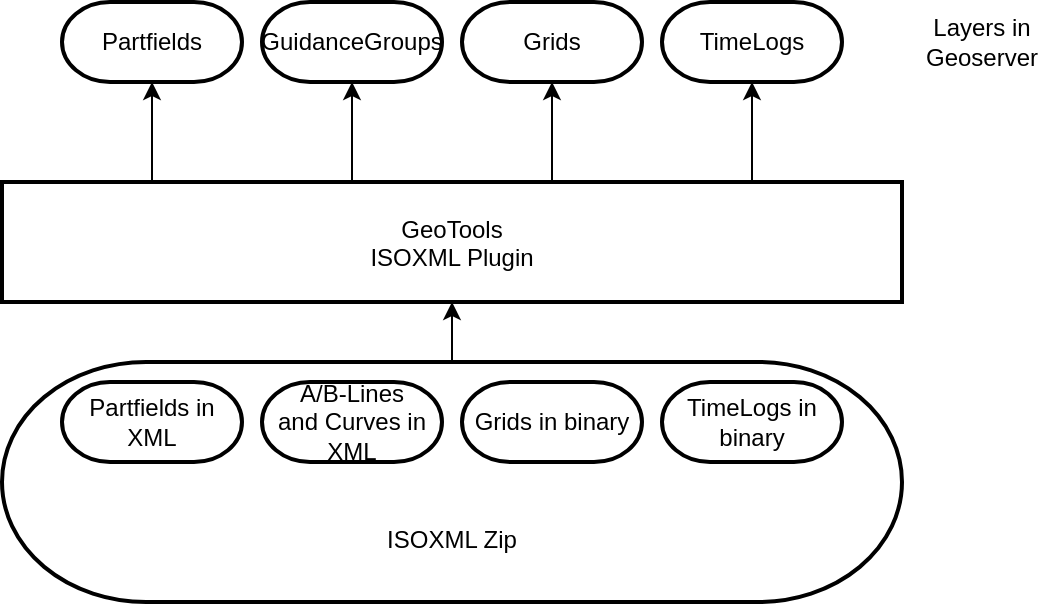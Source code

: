 <mxfile version="14.2.4" type="embed" pages="5">
    <diagram id="65BA-STFWywXdoVgdcK0" name="ISOXML-Layer-Mapping">
        <mxGraphModel dx="931" dy="588" grid="1" gridSize="10" guides="1" tooltips="1" connect="1" arrows="1" fold="1" page="1" pageScale="1" pageWidth="850" pageHeight="1100" math="0" shadow="0">
            <root>
                <mxCell id="pDO4D0aV4CA6lZVi3gPv-0"/>
                <mxCell id="pDO4D0aV4CA6lZVi3gPv-1" parent="pDO4D0aV4CA6lZVi3gPv-0"/>
                <mxCell id="DvmdAVC7oL5fIGEeqKC9-4" style="edgeStyle=orthogonalEdgeStyle;rounded=0;orthogonalLoop=1;jettySize=auto;html=1;" parent="pDO4D0aV4CA6lZVi3gPv-1" source="pDO4D0aV4CA6lZVi3gPv-2" target="pDO4D0aV4CA6lZVi3gPv-7" edge="1">
                    <mxGeometry relative="1" as="geometry"/>
                </mxCell>
                <mxCell id="pDO4D0aV4CA6lZVi3gPv-2" value="&lt;br&gt;&lt;br&gt;&lt;br&gt;&lt;br&gt;ISOXML Zip" style="rounded=1;whiteSpace=wrap;html=1;arcSize=60;strokeWidth=2;" parent="pDO4D0aV4CA6lZVi3gPv-1" vertex="1">
                    <mxGeometry x="220" y="380" width="450" height="120" as="geometry"/>
                </mxCell>
                <mxCell id="pDO4D0aV4CA6lZVi3gPv-3" value="Partfields in XML" style="rounded=1;whiteSpace=wrap;html=1;arcSize=60;strokeWidth=2;" parent="pDO4D0aV4CA6lZVi3gPv-1" vertex="1">
                    <mxGeometry x="250" y="390" width="90" height="40" as="geometry"/>
                </mxCell>
                <mxCell id="pDO4D0aV4CA6lZVi3gPv-4" value="A/B-Lines&lt;br&gt;and Curves in XML" style="rounded=1;whiteSpace=wrap;html=1;arcSize=60;strokeWidth=2;" parent="pDO4D0aV4CA6lZVi3gPv-1" vertex="1">
                    <mxGeometry x="350" y="390" width="90" height="40" as="geometry"/>
                </mxCell>
                <mxCell id="pDO4D0aV4CA6lZVi3gPv-5" value="Grids in binary" style="rounded=1;whiteSpace=wrap;html=1;arcSize=60;strokeWidth=2;" parent="pDO4D0aV4CA6lZVi3gPv-1" vertex="1">
                    <mxGeometry x="450" y="390" width="90" height="40" as="geometry"/>
                </mxCell>
                <mxCell id="pDO4D0aV4CA6lZVi3gPv-6" value="TimeLogs in binary" style="rounded=1;whiteSpace=wrap;html=1;arcSize=60;strokeWidth=2;" parent="pDO4D0aV4CA6lZVi3gPv-1" vertex="1">
                    <mxGeometry x="550" y="390" width="90" height="40" as="geometry"/>
                </mxCell>
                <mxCell id="DvmdAVC7oL5fIGEeqKC9-0" style="edgeStyle=orthogonalEdgeStyle;rounded=0;orthogonalLoop=1;jettySize=auto;html=1;" parent="pDO4D0aV4CA6lZVi3gPv-1" source="pDO4D0aV4CA6lZVi3gPv-7" target="pDO4D0aV4CA6lZVi3gPv-8" edge="1">
                    <mxGeometry relative="1" as="geometry">
                        <Array as="points">
                            <mxPoint x="295" y="270"/>
                            <mxPoint x="295" y="270"/>
                        </Array>
                    </mxGeometry>
                </mxCell>
                <mxCell id="DvmdAVC7oL5fIGEeqKC9-1" style="edgeStyle=orthogonalEdgeStyle;rounded=0;orthogonalLoop=1;jettySize=auto;html=1;" parent="pDO4D0aV4CA6lZVi3gPv-1" source="pDO4D0aV4CA6lZVi3gPv-7" target="pDO4D0aV4CA6lZVi3gPv-9" edge="1">
                    <mxGeometry relative="1" as="geometry">
                        <Array as="points">
                            <mxPoint x="395" y="270"/>
                            <mxPoint x="395" y="270"/>
                        </Array>
                    </mxGeometry>
                </mxCell>
                <mxCell id="DvmdAVC7oL5fIGEeqKC9-2" style="edgeStyle=orthogonalEdgeStyle;rounded=0;orthogonalLoop=1;jettySize=auto;html=1;" parent="pDO4D0aV4CA6lZVi3gPv-1" source="pDO4D0aV4CA6lZVi3gPv-7" target="pDO4D0aV4CA6lZVi3gPv-10" edge="1">
                    <mxGeometry relative="1" as="geometry">
                        <Array as="points">
                            <mxPoint x="495" y="280"/>
                            <mxPoint x="495" y="280"/>
                        </Array>
                    </mxGeometry>
                </mxCell>
                <mxCell id="DvmdAVC7oL5fIGEeqKC9-3" style="edgeStyle=orthogonalEdgeStyle;rounded=0;orthogonalLoop=1;jettySize=auto;html=1;" parent="pDO4D0aV4CA6lZVi3gPv-1" source="pDO4D0aV4CA6lZVi3gPv-7" target="pDO4D0aV4CA6lZVi3gPv-11" edge="1">
                    <mxGeometry relative="1" as="geometry">
                        <Array as="points">
                            <mxPoint x="595" y="270"/>
                            <mxPoint x="595" y="270"/>
                        </Array>
                    </mxGeometry>
                </mxCell>
                <mxCell id="pDO4D0aV4CA6lZVi3gPv-7" value="GeoTools&#10;ISOXML Plugin" style="shape=agent;offsetSize=8;strokeWidth=2;" parent="pDO4D0aV4CA6lZVi3gPv-1" vertex="1">
                    <mxGeometry x="220" y="290" width="450" height="60" as="geometry"/>
                </mxCell>
                <mxCell id="pDO4D0aV4CA6lZVi3gPv-8" value="Partfields" style="rounded=1;whiteSpace=wrap;html=1;arcSize=60;strokeWidth=2;" parent="pDO4D0aV4CA6lZVi3gPv-1" vertex="1">
                    <mxGeometry x="250" y="200" width="90" height="40" as="geometry"/>
                </mxCell>
                <mxCell id="pDO4D0aV4CA6lZVi3gPv-9" value="GuidanceGroups" style="rounded=1;whiteSpace=wrap;html=1;arcSize=60;strokeWidth=2;" parent="pDO4D0aV4CA6lZVi3gPv-1" vertex="1">
                    <mxGeometry x="350" y="200" width="90" height="40" as="geometry"/>
                </mxCell>
                <mxCell id="pDO4D0aV4CA6lZVi3gPv-10" value="Grids" style="rounded=1;whiteSpace=wrap;html=1;arcSize=60;strokeWidth=2;" parent="pDO4D0aV4CA6lZVi3gPv-1" vertex="1">
                    <mxGeometry x="450" y="200" width="90" height="40" as="geometry"/>
                </mxCell>
                <mxCell id="pDO4D0aV4CA6lZVi3gPv-11" value="TimeLogs" style="rounded=1;whiteSpace=wrap;html=1;arcSize=60;strokeWidth=2;" parent="pDO4D0aV4CA6lZVi3gPv-1" vertex="1">
                    <mxGeometry x="550" y="200" width="90" height="40" as="geometry"/>
                </mxCell>
                <mxCell id="DvmdAVC7oL5fIGEeqKC9-5" value="Layers in Geoserver" style="text;html=1;strokeColor=none;fillColor=none;align=center;verticalAlign=middle;whiteSpace=wrap;rounded=0;" parent="pDO4D0aV4CA6lZVi3gPv-1" vertex="1">
                    <mxGeometry x="670" y="205" width="80" height="30" as="geometry"/>
                </mxCell>
            </root>
        </mxGraphModel>
    </diagram>
    <diagram id="xWCjVCTWa8731tN-tclF" name="ISOXML-DataStore-Structure">
        <mxGraphModel dx="931" dy="588" grid="1" gridSize="10" guides="1" tooltips="1" connect="1" arrows="1" fold="1" page="1" pageScale="1" pageWidth="850" pageHeight="1100" math="0" shadow="0">
            <root>
                <mxCell id="uqFhzvAKg_oN-uEyyiCc-0"/>
                <mxCell id="uqFhzvAKg_oN-uEyyiCc-1" parent="uqFhzvAKg_oN-uEyyiCc-0"/>
                <mxCell id="uqFhzvAKg_oN-uEyyiCc-2" value="ISO11783DataStore" style="shape=agent;offsetSize=8;strokeWidth=2;" parent="uqFhzvAKg_oN-uEyyiCc-1" vertex="1">
                    <mxGeometry x="200" y="400" width="410" height="190" as="geometry"/>
                </mxCell>
                <mxCell id="uqFhzvAKg_oN-uEyyiCc-3" value="ISO11783FeatureSource" style="shape=agent;offsetSize=8;strokeWidth=2;" parent="uqFhzvAKg_oN-uEyyiCc-1" vertex="1">
                    <mxGeometry x="200" y="280" width="400" height="60" as="geometry"/>
                </mxCell>
                <mxCell id="01o5S8wcleIsEyMoerJ5-6" value="" style="edgeStyle=none;rounded=0;orthogonalLoop=1;jettySize=auto;html=1;" parent="uqFhzvAKg_oN-uEyyiCc-1" source="uqFhzvAKg_oN-uEyyiCc-6" target="01o5S8wcleIsEyMoerJ5-5" edge="1">
                    <mxGeometry relative="1" as="geometry"/>
                </mxCell>
                <mxCell id="uqFhzvAKg_oN-uEyyiCc-6" value="Partfields&#10;Feature Reader" style="shape=agent;offsetSize=8;strokeWidth=2;" parent="uqFhzvAKg_oN-uEyyiCc-1" vertex="1">
                    <mxGeometry x="170" y="160" width="100" height="60" as="geometry"/>
                </mxCell>
                <mxCell id="uqFhzvAKg_oN-uEyyiCc-7" value="GuidanceGroups&#10;Feature Reader" style="shape=agent;offsetSize=8;strokeWidth=2;" parent="uqFhzvAKg_oN-uEyyiCc-1" vertex="1">
                    <mxGeometry x="295" y="160" width="100" height="60" as="geometry"/>
                </mxCell>
                <mxCell id="iXyg3nqP9PkDxvCi-E6l-0" value="Grids&#10;Feature Reader" style="shape=agent;offsetSize=8;strokeWidth=2;" parent="uqFhzvAKg_oN-uEyyiCc-1" vertex="1">
                    <mxGeometry x="410" y="160" width="100" height="60" as="geometry"/>
                </mxCell>
                <mxCell id="4OIGfFkLCeIddt1ozrG8-9" style="edgeStyle=orthogonalEdgeStyle;rounded=0;orthogonalLoop=1;jettySize=auto;html=1;" parent="uqFhzvAKg_oN-uEyyiCc-1" source="iXyg3nqP9PkDxvCi-E6l-1" target="4OIGfFkLCeIddt1ozrG8-6" edge="1">
                    <mxGeometry relative="1" as="geometry"/>
                </mxCell>
                <mxCell id="iXyg3nqP9PkDxvCi-E6l-1" value="TimeLogs&#10;Feature Reader" style="shape=agent;offsetSize=8;strokeWidth=2;" parent="uqFhzvAKg_oN-uEyyiCc-1" vertex="1">
                    <mxGeometry x="530" y="160" width="100" height="60" as="geometry"/>
                </mxCell>
                <mxCell id="iXyg3nqP9PkDxvCi-E6l-2" value="" style="shape=useedge;vertical=true;endArrow=none;useSignPosition=left;useSignDirection=none;" parent="uqFhzvAKg_oN-uEyyiCc-1" source="uqFhzvAKg_oN-uEyyiCc-2" edge="1">
                    <mxGeometry height="160" relative="1" as="geometry">
                        <mxPoint x="430" y="430" as="sourcePoint"/>
                        <mxPoint x="414" y="340" as="targetPoint"/>
                    </mxGeometry>
                </mxCell>
                <mxCell id="iXyg3nqP9PkDxvCi-E6l-4" value="" style="shape=useedge;vertical=true;endArrow=none;useSignPosition=left;useSignDirection=none;exitX=0.05;exitY=-0.017;exitDx=0;exitDy=0;exitPerimeter=0;" parent="uqFhzvAKg_oN-uEyyiCc-1" source="uqFhzvAKg_oN-uEyyiCc-3" edge="1">
                    <mxGeometry height="160" relative="1" as="geometry">
                        <mxPoint x="220" y="270" as="sourcePoint"/>
                        <mxPoint x="220" y="220" as="targetPoint"/>
                    </mxGeometry>
                </mxCell>
                <mxCell id="iXyg3nqP9PkDxvCi-E6l-5" value="" style="shape=useedge;vertical=true;endArrow=none;useSignPosition=left;useSignDirection=none;exitX=0.05;exitY=-0.017;exitDx=0;exitDy=0;exitPerimeter=0;" parent="uqFhzvAKg_oN-uEyyiCc-1" edge="1">
                    <mxGeometry height="160" relative="1" as="geometry">
                        <mxPoint x="344.5" y="278.98" as="sourcePoint"/>
                        <mxPoint x="344.5" y="220" as="targetPoint"/>
                    </mxGeometry>
                </mxCell>
                <mxCell id="iXyg3nqP9PkDxvCi-E6l-6" value="" style="shape=useedge;vertical=true;endArrow=none;useSignPosition=left;useSignDirection=none;exitX=0.05;exitY=-0.017;exitDx=0;exitDy=0;exitPerimeter=0;" parent="uqFhzvAKg_oN-uEyyiCc-1" edge="1">
                    <mxGeometry height="160" relative="1" as="geometry">
                        <mxPoint x="459.5" y="278.98" as="sourcePoint"/>
                        <mxPoint x="459.5" y="220" as="targetPoint"/>
                    </mxGeometry>
                </mxCell>
                <mxCell id="iXyg3nqP9PkDxvCi-E6l-7" value="" style="shape=useedge;vertical=true;endArrow=none;useSignPosition=left;useSignDirection=none;exitX=0.05;exitY=-0.017;exitDx=0;exitDy=0;exitPerimeter=0;" parent="uqFhzvAKg_oN-uEyyiCc-1" edge="1">
                    <mxGeometry height="160" relative="1" as="geometry">
                        <mxPoint x="579.5" y="278.98" as="sourcePoint"/>
                        <mxPoint x="579.5" y="220" as="targetPoint"/>
                    </mxGeometry>
                </mxCell>
                <mxCell id="ZY6fAySmllhajOEakbrr-1" value="FeatureTypes" style="rounded=1;whiteSpace=wrap;html=1;arcSize=60;strokeWidth=2;labelPosition=center;verticalLabelPosition=middle;align=center;verticalAlign=middle;" parent="uqFhzvAKg_oN-uEyyiCc-1" vertex="1">
                    <mxGeometry x="170" y="640" width="480" height="120" as="geometry"/>
                </mxCell>
                <mxCell id="ZY6fAySmllhajOEakbrr-2" value="Partfield FeatureType" style="rounded=1;whiteSpace=wrap;html=1;arcSize=60;strokeWidth=2;" parent="uqFhzvAKg_oN-uEyyiCc-1" vertex="1">
                    <mxGeometry x="210" y="710" width="90" height="40" as="geometry"/>
                </mxCell>
                <mxCell id="ZY6fAySmllhajOEakbrr-4" value="Grid FeatureType" style="rounded=1;whiteSpace=wrap;html=1;arcSize=60;strokeWidth=2;" parent="uqFhzvAKg_oN-uEyyiCc-1" vertex="1">
                    <mxGeometry x="430" y="710" width="90" height="40" as="geometry"/>
                </mxCell>
                <mxCell id="ZY6fAySmllhajOEakbrr-6" value="GuidanceGroup FeatureType" style="rounded=1;whiteSpace=wrap;html=1;arcSize=60;strokeWidth=2;" parent="uqFhzvAKg_oN-uEyyiCc-1" vertex="1">
                    <mxGeometry x="320" y="710" width="100" height="40" as="geometry"/>
                </mxCell>
                <mxCell id="q-7ZM0NZfd_ouL3qmuUa-0" value="TimeLog FeatureType" style="rounded=1;whiteSpace=wrap;html=1;arcSize=50;strokeWidth=2;" parent="uqFhzvAKg_oN-uEyyiCc-1" vertex="1">
                    <mxGeometry x="528" y="710" width="90" height="40" as="geometry"/>
                </mxCell>
                <mxCell id="01o5S8wcleIsEyMoerJ5-1" value="" style="shape=updateedge;endArrow=none;vertical=true;exitX=0.5;exitY=1;exitDx=0;exitDy=0;entryX=0.485;entryY=-0.018;entryDx=0;entryDy=0;entryPerimeter=0;" parent="uqFhzvAKg_oN-uEyyiCc-1" source="uqFhzvAKg_oN-uEyyiCc-2" target="ZY6fAySmllhajOEakbrr-1" edge="1">
                    <mxGeometry width="30" height="80" relative="1" as="geometry">
                        <mxPoint x="385" y="610" as="sourcePoint"/>
                        <mxPoint x="385" y="690" as="targetPoint"/>
                    </mxGeometry>
                </mxCell>
                <mxCell id="4OIGfFkLCeIddt1ozrG8-0" style="edgeStyle=orthogonalEdgeStyle;rounded=0;orthogonalLoop=1;jettySize=auto;html=1;" parent="uqFhzvAKg_oN-uEyyiCc-1" source="01o5S8wcleIsEyMoerJ5-3" target="uqFhzvAKg_oN-uEyyiCc-6" edge="1">
                    <mxGeometry relative="1" as="geometry"/>
                </mxCell>
                <mxCell id="01o5S8wcleIsEyMoerJ5-3" value="PFD-XML" style="rounded=1;whiteSpace=wrap;html=1;arcSize=60;strokeWidth=2;" parent="uqFhzvAKg_oN-uEyyiCc-1" vertex="1">
                    <mxGeometry x="20" y="170" width="90" height="40" as="geometry"/>
                </mxCell>
                <mxCell id="01o5S8wcleIsEyMoerJ5-5" value="Simple Feature&lt;br&gt;&lt;br&gt;&lt;br&gt;" style="rounded=1;whiteSpace=wrap;html=1;arcSize=25;strokeWidth=2;" parent="uqFhzvAKg_oN-uEyyiCc-1" vertex="1">
                    <mxGeometry x="117" y="30" width="210" height="100" as="geometry"/>
                </mxCell>
                <mxCell id="4OIGfFkLCeIddt1ozrG8-2" value="Attributes" style="rounded=1;whiteSpace=wrap;html=1;arcSize=60;strokeWidth=2;" parent="uqFhzvAKg_oN-uEyyiCc-1" vertex="1">
                    <mxGeometry x="124.5" y="80" width="90" height="40" as="geometry"/>
                </mxCell>
                <mxCell id="4OIGfFkLCeIddt1ozrG8-3" value="Multipolygon&lt;br&gt;(Field Boundary)" style="rounded=1;whiteSpace=wrap;html=1;arcSize=60;strokeWidth=2;" parent="uqFhzvAKg_oN-uEyyiCc-1" vertex="1">
                    <mxGeometry x="217.5" y="80" width="102" height="40" as="geometry"/>
                </mxCell>
                <mxCell id="4OIGfFkLCeIddt1ozrG8-5" style="edgeStyle=orthogonalEdgeStyle;rounded=0;orthogonalLoop=1;jettySize=auto;html=1;" parent="uqFhzvAKg_oN-uEyyiCc-1" source="4OIGfFkLCeIddt1ozrG8-4" target="iXyg3nqP9PkDxvCi-E6l-1" edge="1">
                    <mxGeometry relative="1" as="geometry"/>
                </mxCell>
                <mxCell id="4OIGfFkLCeIddt1ozrG8-4" value="Timelog Bin&lt;br&gt;(TLG00001.bin)" style="rounded=1;whiteSpace=wrap;html=1;arcSize=60;strokeWidth=2;" parent="uqFhzvAKg_oN-uEyyiCc-1" vertex="1">
                    <mxGeometry x="690" y="170" width="90" height="40" as="geometry"/>
                </mxCell>
                <mxCell id="4OIGfFkLCeIddt1ozrG8-6" value="Simple Feature&lt;br&gt;&lt;br&gt;&lt;br&gt;" style="rounded=1;whiteSpace=wrap;html=1;arcSize=25;strokeWidth=2;" parent="uqFhzvAKg_oN-uEyyiCc-1" vertex="1">
                    <mxGeometry x="475" y="30" width="210" height="100" as="geometry"/>
                </mxCell>
                <mxCell id="4OIGfFkLCeIddt1ozrG8-7" value="Attributes" style="rounded=1;whiteSpace=wrap;html=1;arcSize=60;strokeWidth=2;" parent="uqFhzvAKg_oN-uEyyiCc-1" vertex="1">
                    <mxGeometry x="482.5" y="80" width="90" height="40" as="geometry"/>
                </mxCell>
                <mxCell id="4OIGfFkLCeIddt1ozrG8-8" value="Points" style="rounded=1;whiteSpace=wrap;html=1;arcSize=60;strokeWidth=2;" parent="uqFhzvAKg_oN-uEyyiCc-1" vertex="1">
                    <mxGeometry x="575.5" y="80" width="102" height="40" as="geometry"/>
                </mxCell>
                <mxCell id="THjiRAMxLCqB8uRU8UKm-0" value="JCache&lt;br&gt;(FIFO)" style="rounded=1;whiteSpace=wrap;html=1;arcSize=13;strokeWidth=2;" vertex="1" parent="uqFhzvAKg_oN-uEyyiCc-1">
                    <mxGeometry x="685" y="425" width="142.5" height="140" as="geometry"/>
                </mxCell>
                <mxCell id="THjiRAMxLCqB8uRU8UKm-1" value="ISOXML&lt;br&gt;Zip in Memory 1" style="rounded=1;whiteSpace=wrap;html=1;arcSize=60;strokeWidth=2;" vertex="1" parent="uqFhzvAKg_oN-uEyyiCc-1">
                    <mxGeometry x="701.88" y="430" width="108.75" height="40" as="geometry"/>
                </mxCell>
                <mxCell id="THjiRAMxLCqB8uRU8UKm-2" value="" style="shape=updateedge;endArrow=none;exitX=1;exitY=0.5;exitDx=0;exitDy=0;entryX=0;entryY=0.5;entryDx=0;entryDy=0;" edge="1" parent="uqFhzvAKg_oN-uEyyiCc-1" source="uqFhzvAKg_oN-uEyyiCc-2" target="THjiRAMxLCqB8uRU8UKm-0">
                    <mxGeometry width="80" height="30" relative="1" as="geometry">
                        <mxPoint x="640" y="495" as="sourcePoint"/>
                        <mxPoint x="720" y="495" as="targetPoint"/>
                    </mxGeometry>
                </mxCell>
                <mxCell id="THjiRAMxLCqB8uRU8UKm-3" value="ISOXML&lt;br&gt;Zip in Memory n" style="rounded=1;whiteSpace=wrap;html=1;arcSize=60;strokeWidth=2;" vertex="1" parent="uqFhzvAKg_oN-uEyyiCc-1">
                    <mxGeometry x="701.87" y="520" width="108.75" height="40" as="geometry"/>
                </mxCell>
            </root>
        </mxGraphModel>
    </diagram>
    <diagram id="MPLxO1EsJOzjnYgOcqR-" name="Repo-Structure">
        <mxGraphModel dx="931" dy="588" grid="1" gridSize="10" guides="1" tooltips="1" connect="1" arrows="1" fold="1" page="1" pageScale="1" pageWidth="850" pageHeight="1100" math="0" shadow="0">
            <root>
                <mxCell id="0"/>
                <mxCell id="1" parent="0"/>
                <mxCell id="2" value="github" style="shape=agent;offsetSize=8;strokeWidth=2;" parent="1" vertex="1">
                    <mxGeometry x="120" y="320" width="810" height="220" as="geometry"/>
                </mxCell>
                <mxCell id="4" value="architecture-iso-11783-part-10" style="rounded=1;whiteSpace=wrap;html=1;arcSize=60;strokeWidth=2;" parent="1" vertex="1">
                    <mxGeometry x="140" y="480" width="200" height="40" as="geometry"/>
                </mxCell>
                <mxCell id="5" value="&lt;span&gt;jaxb-iso-11783-part-10&lt;/span&gt;" style="rounded=1;whiteSpace=wrap;html=1;arcSize=60;strokeWidth=2;" parent="1" vertex="1">
                    <mxGeometry x="355" y="480" width="140" height="40" as="geometry"/>
                </mxCell>
                <mxCell id="6" value="geo-tools-iso-11783-part-10" style="rounded=1;whiteSpace=wrap;html=1;arcSize=60;strokeWidth=2;" parent="1" vertex="1">
                    <mxGeometry x="510" y="480" width="200" height="40" as="geometry"/>
                </mxCell>
                <mxCell id="7" value="geoserver-iso-11783-part-10" style="rounded=1;whiteSpace=wrap;html=1;arcSize=60;strokeWidth=2;" parent="1" vertex="1">
                    <mxGeometry x="730" y="480" width="170" height="40" as="geometry"/>
                </mxCell>
            </root>
        </mxGraphModel>
    </diagram>
    <diagram id="0wHOMFz3lM-lDjHlEkKa" name="General-Architecture">
        <mxGraphModel dx="1007" dy="654" grid="1" gridSize="10" guides="1" tooltips="1" connect="1" arrows="1" fold="1" page="1" pageScale="1" pageWidth="827" pageHeight="1169" math="0" shadow="0">
            <root>
                <mxCell id="F6bAOdz-GNzPXOjH49dD-0"/>
                <mxCell id="F6bAOdz-GNzPXOjH49dD-1" parent="F6bAOdz-GNzPXOjH49dD-0"/>
                <mxCell id="F6bAOdz-GNzPXOjH49dD-2" value="DecklGL Map" style="shape=agent;offsetSize=8;strokeWidth=2;" parent="F6bAOdz-GNzPXOjH49dD-1" vertex="1">
                    <mxGeometry x="320" y="50" width="100" height="60" as="geometry"/>
                </mxCell>
                <mxCell id="F6bAOdz-GNzPXOjH49dD-3" value="geoserver" style="shape=agent;offsetSize=8;strokeWidth=2;" parent="F6bAOdz-GNzPXOjH49dD-1" vertex="1">
                    <mxGeometry x="150" y="190" width="430" height="240" as="geometry"/>
                </mxCell>
                <mxCell id="F6bAOdz-GNzPXOjH49dD-4" value="Workspace 1" style="shape=agent;offsetSize=8;strokeWidth=2;" parent="F6bAOdz-GNzPXOjH49dD-1" vertex="1">
                    <mxGeometry x="180" y="260" width="100" height="38" as="geometry"/>
                </mxCell>
                <mxCell id="F6bAOdz-GNzPXOjH49dD-5" value="Workspace 2" style="shape=agent;offsetSize=8;strokeWidth=2;" parent="F6bAOdz-GNzPXOjH49dD-1" vertex="1">
                    <mxGeometry x="320" y="260" width="100" height="38" as="geometry"/>
                </mxCell>
                <mxCell id="F6bAOdz-GNzPXOjH49dD-6" value="Workspace n" style="shape=agent;offsetSize=8;strokeWidth=2;" parent="F6bAOdz-GNzPXOjH49dD-1" vertex="1">
                    <mxGeometry x="460" y="260" width="100" height="38" as="geometry"/>
                </mxCell>
                <mxCell id="F6bAOdz-GNzPXOjH49dD-8" value="" style="shape=useedge;vertical=true;endArrow=none;useSignPosition=left;useSignDirection=none;" parent="F6bAOdz-GNzPXOjH49dD-1" edge="1">
                    <mxGeometry height="160" relative="1" as="geometry">
                        <mxPoint x="370" y="190" as="sourcePoint"/>
                        <mxPoint x="370" y="110" as="targetPoint"/>
                    </mxGeometry>
                </mxCell>
                <mxCell id="F6bAOdz-GNzPXOjH49dD-9" value="MVT (Mapbox Vector Tiles)" style="text;html=1;align=center;verticalAlign=middle;resizable=0;points=[];autosize=1;" parent="F6bAOdz-GNzPXOjH49dD-1" vertex="1">
                    <mxGeometry x="380" y="130" width="160" height="20" as="geometry"/>
                </mxCell>
                <mxCell id="zTJtl0_1NRG0oVTEjeLY-0" value="Security Servlet Filter" style="shape=agent;offsetSize=8;strokeWidth=2;" parent="F6bAOdz-GNzPXOjH49dD-1" vertex="1">
                    <mxGeometry x="180" y="200" width="380" height="20" as="geometry"/>
                </mxCell>
                <mxCell id="zTJtl0_1NRG0oVTEjeLY-1" value="" style="shape=useedge;vertical=true;endArrow=none;useSignPosition=left;useSignDirection=none;entryX=0.15;entryY=0.983;entryDx=0;entryDy=0;entryPerimeter=0;" parent="F6bAOdz-GNzPXOjH49dD-1" source="F6bAOdz-GNzPXOjH49dD-4" target="zTJtl0_1NRG0oVTEjeLY-0" edge="1">
                    <mxGeometry height="160" relative="1" as="geometry">
                        <mxPoint x="80" y="350" as="sourcePoint"/>
                        <mxPoint x="80" y="190" as="targetPoint"/>
                    </mxGeometry>
                </mxCell>
                <mxCell id="zTJtl0_1NRG0oVTEjeLY-2" value="" style="shape=useedge;vertical=true;endArrow=none;useSignPosition=left;useSignDirection=none;entryX=0.5;entryY=1;entryDx=0;entryDy=0;exitX=0.5;exitY=0;exitDx=0;exitDy=0;" parent="F6bAOdz-GNzPXOjH49dD-1" source="F6bAOdz-GNzPXOjH49dD-5" target="zTJtl0_1NRG0oVTEjeLY-0" edge="1">
                    <mxGeometry height="160" relative="1" as="geometry">
                        <mxPoint x="70" y="280" as="sourcePoint"/>
                        <mxPoint x="70" y="120" as="targetPoint"/>
                    </mxGeometry>
                </mxCell>
                <mxCell id="zTJtl0_1NRG0oVTEjeLY-3" value="" style="shape=useedge;vertical=true;endArrow=none;useSignPosition=left;useSignDirection=none;exitX=0.5;exitY=0;exitDx=0;exitDy=0;" parent="F6bAOdz-GNzPXOjH49dD-1" source="F6bAOdz-GNzPXOjH49dD-6" target="zTJtl0_1NRG0oVTEjeLY-0" edge="1">
                    <mxGeometry height="160" relative="1" as="geometry">
                        <mxPoint x="640" y="350" as="sourcePoint"/>
                        <mxPoint x="640" y="190" as="targetPoint"/>
                    </mxGeometry>
                </mxCell>
                <mxCell id="zTJtl0_1NRG0oVTEjeLY-4" value="WebDav Server" style="shape=agent;offsetSize=8;strokeWidth=2;" parent="F6bAOdz-GNzPXOjH49dD-1" vertex="1">
                    <mxGeometry x="150" y="500" width="430" height="150" as="geometry"/>
                </mxCell>
                <mxCell id="zTJtl0_1NRG0oVTEjeLY-5" value="WebDav&#10;Folder 1" style="shape=agent;offsetSize=8;strokeWidth=2;" parent="F6bAOdz-GNzPXOjH49dD-1" vertex="1">
                    <mxGeometry x="180" y="525" width="100" height="35" as="geometry"/>
                </mxCell>
                <mxCell id="zTJtl0_1NRG0oVTEjeLY-6" value="WebDav&#10;Folder 2" style="shape=agent;offsetSize=8;strokeWidth=2;" parent="F6bAOdz-GNzPXOjH49dD-1" vertex="1">
                    <mxGeometry x="320" y="525" width="100" height="35" as="geometry"/>
                </mxCell>
                <mxCell id="zTJtl0_1NRG0oVTEjeLY-7" value="WebDav&#10;Folder n" style="shape=agent;offsetSize=8;strokeWidth=2;" parent="F6bAOdz-GNzPXOjH49dD-1" vertex="1">
                    <mxGeometry x="460" y="525" width="100" height="35" as="geometry"/>
                </mxCell>
                <mxCell id="zTJtl0_1NRG0oVTEjeLY-11" style="edgeStyle=orthogonalEdgeStyle;rounded=0;orthogonalLoop=1;jettySize=auto;html=1;" parent="F6bAOdz-GNzPXOjH49dD-1" source="zTJtl0_1NRG0oVTEjeLY-8" target="zTJtl0_1NRG0oVTEjeLY-5" edge="1">
                    <mxGeometry relative="1" as="geometry"/>
                </mxCell>
                <mxCell id="zTJtl0_1NRG0oVTEjeLY-8" value="Multiple&lt;br&gt;ISOXML&lt;br&gt;Zip Files" style="rounded=1;whiteSpace=wrap;html=1;arcSize=60;strokeWidth=2;" parent="F6bAOdz-GNzPXOjH49dD-1" vertex="1">
                    <mxGeometry x="180" y="590" width="100" height="50" as="geometry"/>
                </mxCell>
                <mxCell id="zTJtl0_1NRG0oVTEjeLY-12" style="edgeStyle=orthogonalEdgeStyle;rounded=0;orthogonalLoop=1;jettySize=auto;html=1;" parent="F6bAOdz-GNzPXOjH49dD-1" source="zTJtl0_1NRG0oVTEjeLY-9" target="zTJtl0_1NRG0oVTEjeLY-6" edge="1">
                    <mxGeometry relative="1" as="geometry"/>
                </mxCell>
                <mxCell id="zTJtl0_1NRG0oVTEjeLY-9" value="Multiple&lt;br&gt;ISOXML&lt;br&gt;Zip Files" style="rounded=1;whiteSpace=wrap;html=1;arcSize=60;strokeWidth=2;" parent="F6bAOdz-GNzPXOjH49dD-1" vertex="1">
                    <mxGeometry x="320" y="590" width="100" height="50" as="geometry"/>
                </mxCell>
                <mxCell id="zTJtl0_1NRG0oVTEjeLY-13" style="edgeStyle=orthogonalEdgeStyle;rounded=0;orthogonalLoop=1;jettySize=auto;html=1;" parent="F6bAOdz-GNzPXOjH49dD-1" source="zTJtl0_1NRG0oVTEjeLY-10" target="zTJtl0_1NRG0oVTEjeLY-7" edge="1">
                    <mxGeometry relative="1" as="geometry"/>
                </mxCell>
                <mxCell id="zTJtl0_1NRG0oVTEjeLY-10" value="Multiple&lt;br&gt;ISOXML&lt;br&gt;Zip Files" style="rounded=1;whiteSpace=wrap;html=1;arcSize=60;strokeWidth=2;" parent="F6bAOdz-GNzPXOjH49dD-1" vertex="1">
                    <mxGeometry x="460" y="590" width="100" height="50" as="geometry"/>
                </mxCell>
                <mxCell id="zTJtl0_1NRG0oVTEjeLY-14" value="GeoTools&#10;ISOXML Plugin" style="shape=agent;offsetSize=8;strokeWidth=2;" parent="F6bAOdz-GNzPXOjH49dD-1" vertex="1">
                    <mxGeometry x="180" y="340" width="100" height="60" as="geometry"/>
                </mxCell>
                <mxCell id="zTJtl0_1NRG0oVTEjeLY-15" value="GeoTools&lt;br&gt;Features&lt;br&gt;based on ISOXML (JCache)" style="rounded=1;whiteSpace=wrap;html=1;arcSize=38;strokeWidth=2;" parent="F6bAOdz-GNzPXOjH49dD-1" vertex="1">
                    <mxGeometry x="310" y="340" width="120" height="60" as="geometry"/>
                </mxCell>
                <mxCell id="zTJtl0_1NRG0oVTEjeLY-16" value="" style="shape=useedge;vertical=true;endArrow=none;useSignPosition=left;useSignDirection=none;entryX=0.5;entryY=1;entryDx=0;entryDy=0;exitX=0.5;exitY=0;exitDx=0;exitDy=0;" parent="F6bAOdz-GNzPXOjH49dD-1" source="zTJtl0_1NRG0oVTEjeLY-5" target="zTJtl0_1NRG0oVTEjeLY-14" edge="1">
                    <mxGeometry height="160" relative="1" as="geometry">
                        <mxPoint x="220" y="550" as="sourcePoint"/>
                        <mxPoint x="220" y="390" as="targetPoint"/>
                    </mxGeometry>
                </mxCell>
                <mxCell id="zTJtl0_1NRG0oVTEjeLY-17" value="" style="shape=useedge;vertical=true;endArrow=none;useSignPosition=left;useSignDirection=none;entryX=0.5;entryY=1;entryDx=0;entryDy=0;" parent="F6bAOdz-GNzPXOjH49dD-1" target="F6bAOdz-GNzPXOjH49dD-4" edge="1">
                    <mxGeometry height="160" relative="1" as="geometry">
                        <mxPoint x="230" y="340" as="sourcePoint"/>
                        <mxPoint x="230" y="310" as="targetPoint"/>
                    </mxGeometry>
                </mxCell>
                <mxCell id="zTJtl0_1NRG0oVTEjeLY-20" value="" style="shape=updateedge;endArrow=none;entryX=0;entryY=0.5;entryDx=0;entryDy=0;" parent="F6bAOdz-GNzPXOjH49dD-1" target="zTJtl0_1NRG0oVTEjeLY-15" edge="1">
                    <mxGeometry width="80" height="30" relative="1" as="geometry">
                        <mxPoint x="280" y="370" as="sourcePoint"/>
                        <mxPoint x="330" y="395" as="targetPoint"/>
                    </mxGeometry>
                </mxCell>
                <mxCell id="zTJtl0_1NRG0oVTEjeLY-21" value="Contains some headers e.g. Authorization Bearer with JWT from client request" style="text;html=1;strokeColor=none;fillColor=none;align=center;verticalAlign=middle;whiteSpace=wrap;rounded=0;" parent="F6bAOdz-GNzPXOjH49dD-1" vertex="1">
                    <mxGeometry x="250" y="440" width="200" height="50" as="geometry"/>
                </mxCell>
            </root>
        </mxGraphModel>
    </diagram>
    <diagram id="3-mt2xKfde5_ibpI-yaM" name="JAXB-Java-Classes">
        <mxGraphModel dx="1007" dy="654" grid="1" gridSize="10" guides="1" tooltips="1" connect="1" arrows="1" fold="1" page="1" pageScale="1" pageWidth="850" pageHeight="1100" math="0" shadow="0">
            <root>
                <mxCell id="p040EWJWjf5yLaTNcUmW-0"/>
                <mxCell id="p040EWJWjf5yLaTNcUmW-1" parent="p040EWJWjf5yLaTNcUmW-0"/>
                <mxCell id="p040EWJWjf5yLaTNcUmW-5" style="edgeStyle=orthogonalEdgeStyle;rounded=0;orthogonalLoop=1;jettySize=auto;html=1;" parent="p040EWJWjf5yLaTNcUmW-1" source="p040EWJWjf5yLaTNcUmW-2" target="p040EWJWjf5yLaTNcUmW-3" edge="1">
                    <mxGeometry relative="1" as="geometry"/>
                </mxCell>
                <mxCell id="p040EWJWjf5yLaTNcUmW-2" value="ISO 11873&lt;br&gt;XSD (version 4)" style="rounded=1;whiteSpace=wrap;html=1;arcSize=21;strokeWidth=2;" parent="p040EWJWjf5yLaTNcUmW-1" vertex="1">
                    <mxGeometry x="312.5" y="430" width="135" height="140" as="geometry"/>
                </mxCell>
                <mxCell id="p040EWJWjf5yLaTNcUmW-6" style="edgeStyle=orthogonalEdgeStyle;rounded=0;orthogonalLoop=1;jettySize=auto;html=1;" parent="p040EWJWjf5yLaTNcUmW-1" source="p040EWJWjf5yLaTNcUmW-3" target="p040EWJWjf5yLaTNcUmW-4" edge="1">
                    <mxGeometry relative="1" as="geometry"/>
                </mxCell>
                <mxCell id="p040EWJWjf5yLaTNcUmW-3" value="xjc" style="shape=agent;offsetSize=8;strokeWidth=2;" parent="p040EWJWjf5yLaTNcUmW-1" vertex="1">
                    <mxGeometry x="330" y="340" width="100" height="60" as="geometry"/>
                </mxCell>
                <mxCell id="p040EWJWjf5yLaTNcUmW-4" value="Java Classes" style="rounded=1;whiteSpace=wrap;html=1;arcSize=60;strokeWidth=2;" parent="p040EWJWjf5yLaTNcUmW-1" vertex="1">
                    <mxGeometry x="335" y="260" width="90" height="40" as="geometry"/>
                </mxCell>
                <mxCell id="lgSwJeUz3pzJUr-K7VUX-0" value="JAXB Annotation" style="rounded=1;whiteSpace=wrap;html=1;arcSize=60;strokeWidth=2;" parent="p040EWJWjf5yLaTNcUmW-1" vertex="1">
                    <mxGeometry x="335" y="520" width="90" height="40" as="geometry"/>
                </mxCell>
                <mxCell id="lgSwJeUz3pzJUr-K7VUX-5" style="edgeStyle=orthogonalEdgeStyle;rounded=0;orthogonalLoop=1;jettySize=auto;html=1;" parent="p040EWJWjf5yLaTNcUmW-1" source="lgSwJeUz3pzJUr-K7VUX-1" target="lgSwJeUz3pzJUr-K7VUX-2" edge="1">
                    <mxGeometry relative="1" as="geometry"/>
                </mxCell>
                <mxCell id="lgSwJeUz3pzJUr-K7VUX-1" value="ISO 11873&lt;br&gt;XSD (version 4)" style="rounded=1;whiteSpace=wrap;html=1;arcSize=60;strokeWidth=2;" parent="p040EWJWjf5yLaTNcUmW-1" vertex="1">
                    <mxGeometry x="50" y="480" width="90" height="40" as="geometry"/>
                </mxCell>
                <mxCell id="lgSwJeUz3pzJUr-K7VUX-6" style="edgeStyle=orthogonalEdgeStyle;rounded=0;orthogonalLoop=1;jettySize=auto;html=1;" parent="p040EWJWjf5yLaTNcUmW-1" source="lgSwJeUz3pzJUr-K7VUX-2" target="p040EWJWjf5yLaTNcUmW-2" edge="1">
                    <mxGeometry relative="1" as="geometry"/>
                </mxCell>
                <mxCell id="lgSwJeUz3pzJUr-K7VUX-2" value="XSLT Processor" style="shape=agent;offsetSize=8;strokeWidth=2;" parent="p040EWJWjf5yLaTNcUmW-1" vertex="1">
                    <mxGeometry x="180" y="470" width="100" height="60" as="geometry"/>
                </mxCell>
                <mxCell id="lgSwJeUz3pzJUr-K7VUX-4" style="edgeStyle=orthogonalEdgeStyle;rounded=0;orthogonalLoop=1;jettySize=auto;html=1;" parent="p040EWJWjf5yLaTNcUmW-1" source="lgSwJeUz3pzJUr-K7VUX-3" target="lgSwJeUz3pzJUr-K7VUX-2" edge="1">
                    <mxGeometry relative="1" as="geometry"/>
                </mxCell>
                <mxCell id="lgSwJeUz3pzJUr-K7VUX-3" value="addAnnotations.xsl" style="rounded=1;whiteSpace=wrap;html=1;arcSize=41;strokeWidth=2;" parent="p040EWJWjf5yLaTNcUmW-1" vertex="1">
                    <mxGeometry x="167.5" y="380" width="125" height="60" as="geometry"/>
                </mxCell>
            </root>
        </mxGraphModel>
    </diagram>
</mxfile>
